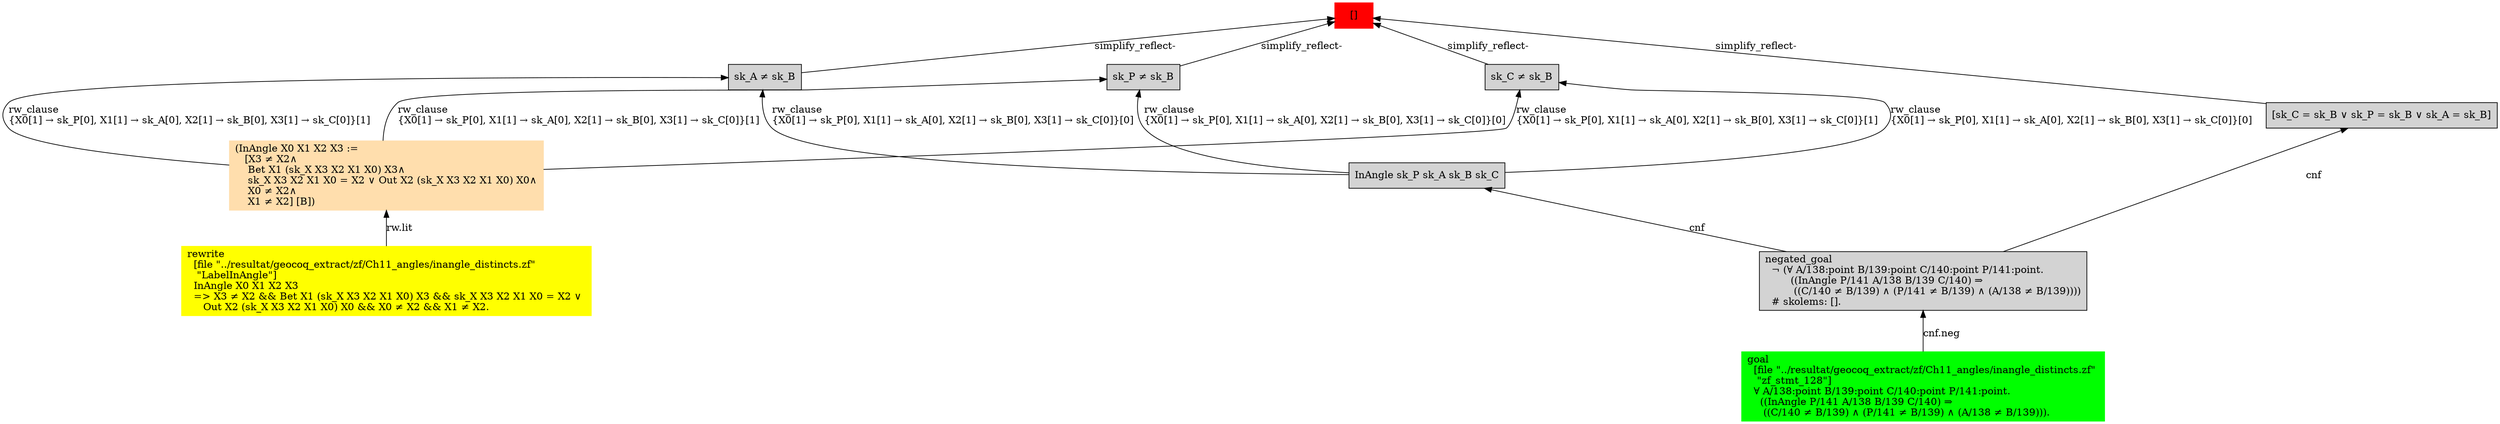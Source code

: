 digraph "unsat_graph" {
  vertex_0 [color=red, label="[]", shape=box, style=filled];
  vertex_0 -> vertex_1 [label="simplify_reflect-", dir="back"];
  vertex_1 [shape=box, label="sk_C ≠ sk_B\l", style=filled];
  vertex_1 -> vertex_2 [label="rw_clause\l\{X0[1] → sk_P[0], X1[1] → sk_A[0], X2[1] → sk_B[0], X3[1] → sk_C[0]\}[1]\l", dir="back"];
  vertex_2 [color=navajowhite, shape=box, label="(InAngle X0 X1 X2 X3 :=\l   [X3 ≠ X2∧\l    Bet X1 (sk_X X3 X2 X1 X0) X3∧\l    sk_X X3 X2 X1 X0 = X2 ∨ Out X2 (sk_X X3 X2 X1 X0) X0∧\l    X0 ≠ X2∧\l    X1 ≠ X2] [B])\l", style=filled];
  vertex_2 -> vertex_3 [label="rw.lit", dir="back"];
  vertex_3 [color=yellow, shape=box, label="rewrite\l  [file \"../resultat/geocoq_extract/zf/Ch11_angles/inangle_distincts.zf\" \l   \"LabelInAngle\"]\l  InAngle X0 X1 X2 X3\l  =\> X3 ≠ X2 && Bet X1 (sk_X X3 X2 X1 X0) X3 && sk_X X3 X2 X1 X0 = X2 ∨ \l     Out X2 (sk_X X3 X2 X1 X0) X0 && X0 ≠ X2 && X1 ≠ X2.\l", style=filled];
  vertex_1 -> vertex_4 [label="rw_clause\l\{X0[1] → sk_P[0], X1[1] → sk_A[0], X2[1] → sk_B[0], X3[1] → sk_C[0]\}[0]\l", dir="back"];
  vertex_4 [shape=box, label="InAngle sk_P sk_A sk_B sk_C\l", style=filled];
  vertex_4 -> vertex_5 [label="cnf", dir="back"];
  vertex_5 [shape=box, label="negated_goal\l  ¬ (∀ A/138:point B/139:point C/140:point P/141:point.\l        ((InAngle P/141 A/138 B/139 C/140) ⇒\l         ((C/140 ≠ B/139) ∧ (P/141 ≠ B/139) ∧ (A/138 ≠ B/139))))\l  # skolems: [].\l", style=filled];
  vertex_5 -> vertex_6 [label="cnf.neg", dir="back"];
  vertex_6 [color=green, shape=box, label="goal\l  [file \"../resultat/geocoq_extract/zf/Ch11_angles/inangle_distincts.zf\" \l   \"zf_stmt_128\"]\l  ∀ A/138:point B/139:point C/140:point P/141:point.\l    ((InAngle P/141 A/138 B/139 C/140) ⇒\l     ((C/140 ≠ B/139) ∧ (P/141 ≠ B/139) ∧ (A/138 ≠ B/139))).\l", style=filled];
  vertex_0 -> vertex_7 [label="simplify_reflect-", dir="back"];
  vertex_7 [shape=box, label="sk_P ≠ sk_B\l", style=filled];
  vertex_7 -> vertex_2 [label="rw_clause\l\{X0[1] → sk_P[0], X1[1] → sk_A[0], X2[1] → sk_B[0], X3[1] → sk_C[0]\}[1]\l", dir="back"];
  vertex_7 -> vertex_4 [label="rw_clause\l\{X0[1] → sk_P[0], X1[1] → sk_A[0], X2[1] → sk_B[0], X3[1] → sk_C[0]\}[0]\l", dir="back"];
  vertex_0 -> vertex_8 [label="simplify_reflect-", dir="back"];
  vertex_8 [shape=box, label="sk_A ≠ sk_B\l", style=filled];
  vertex_8 -> vertex_2 [label="rw_clause\l\{X0[1] → sk_P[0], X1[1] → sk_A[0], X2[1] → sk_B[0], X3[1] → sk_C[0]\}[1]\l", dir="back"];
  vertex_8 -> vertex_4 [label="rw_clause\l\{X0[1] → sk_P[0], X1[1] → sk_A[0], X2[1] → sk_B[0], X3[1] → sk_C[0]\}[0]\l", dir="back"];
  vertex_0 -> vertex_9 [label="simplify_reflect-", dir="back"];
  vertex_9 [shape=box, label="[sk_C = sk_B ∨ sk_P = sk_B ∨ sk_A = sk_B]\l", style=filled];
  vertex_9 -> vertex_5 [label="cnf", dir="back"];
  }


